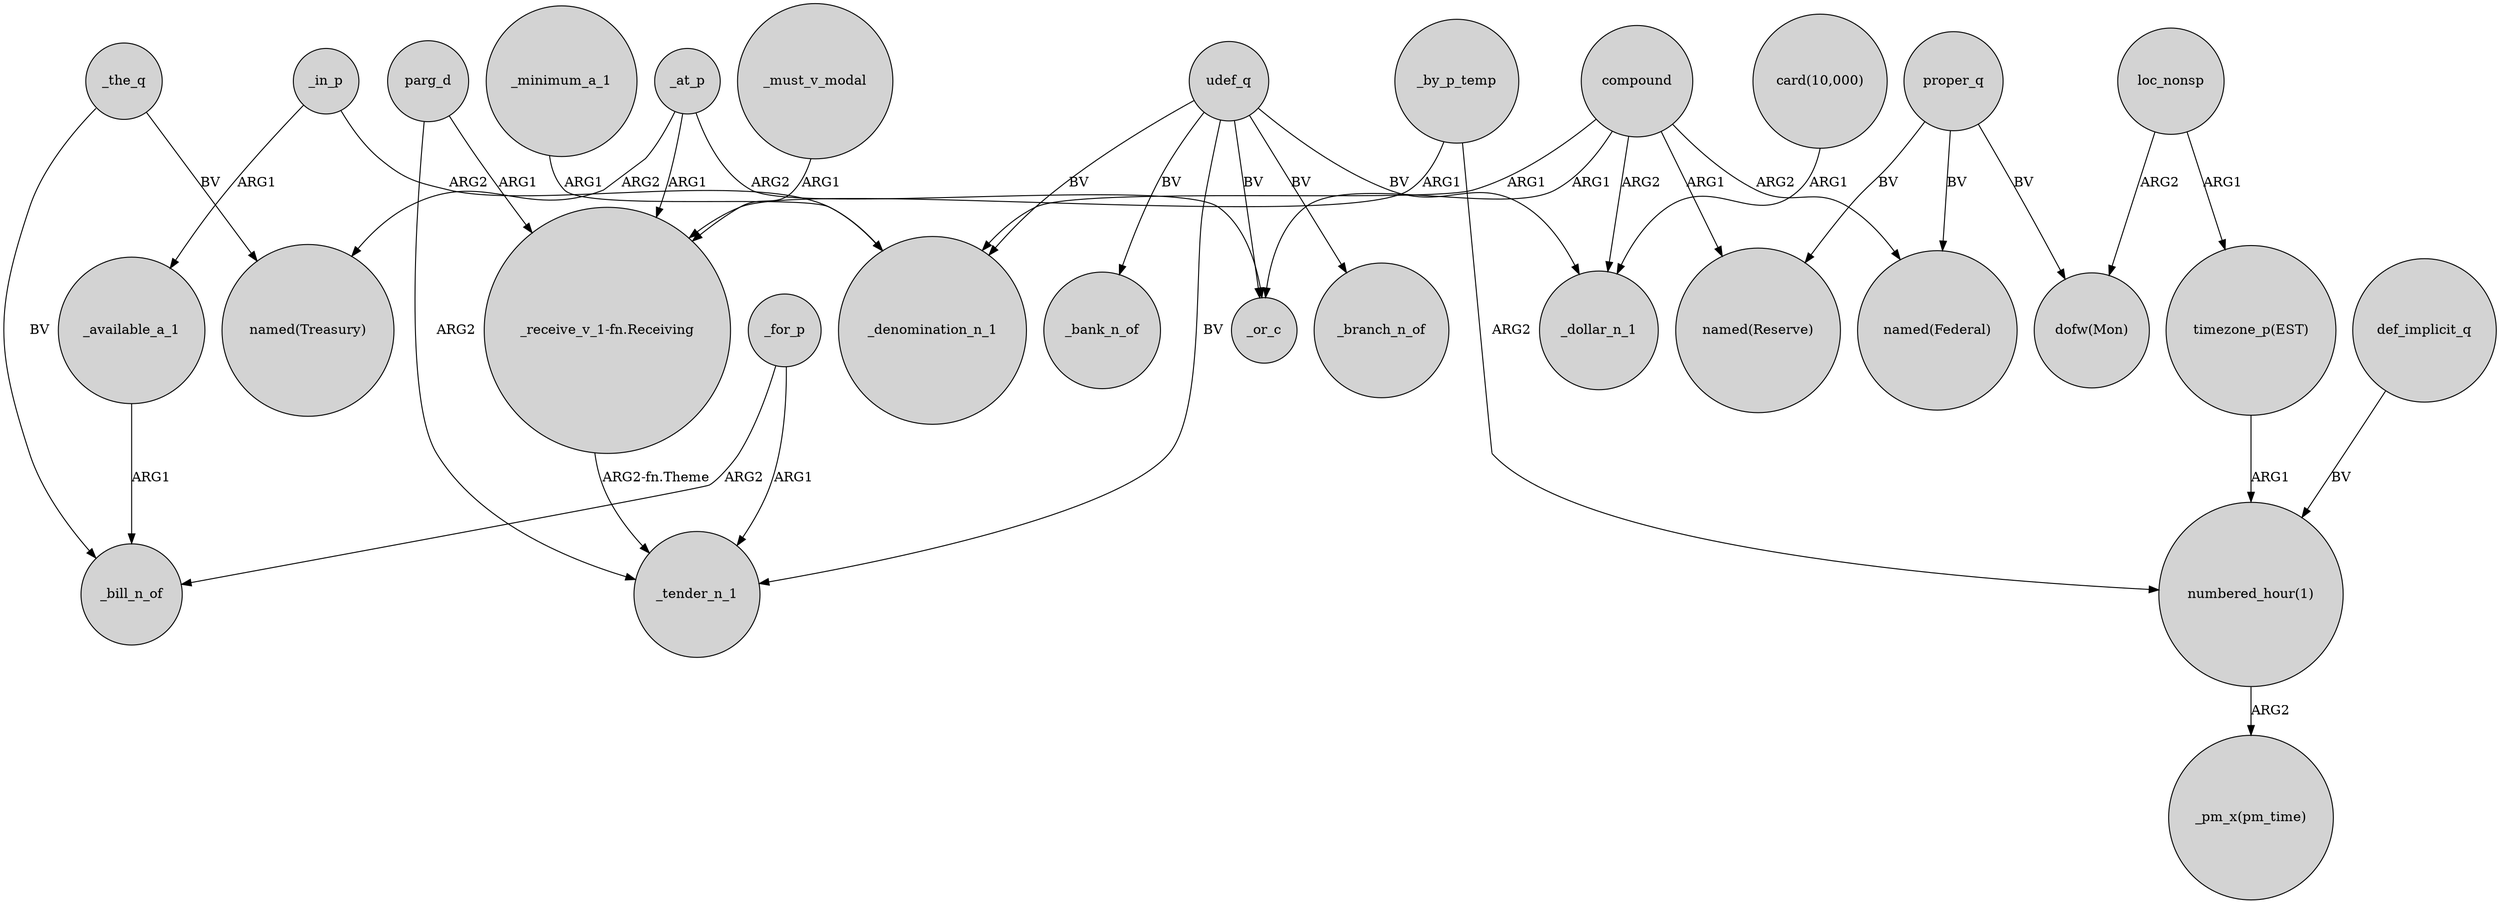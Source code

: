 digraph {
	node [shape=circle style=filled]
	compound -> _denomination_n_1 [label=ARG1]
	compound -> "named(Reserve)" [label=ARG1]
	_the_q -> _bill_n_of [label=BV]
	_for_p -> _tender_n_1 [label=ARG1]
	"numbered_hour(1)" -> "_pm_x(pm_time)" [label=ARG2]
	proper_q -> "named(Reserve)" [label=BV]
	_in_p -> _available_a_1 [label=ARG1]
	udef_q -> _branch_n_of [label=BV]
	_minimum_a_1 -> _denomination_n_1 [label=ARG1]
	_for_p -> _bill_n_of [label=ARG2]
	parg_d -> "_receive_v_1-fn.Receiving" [label=ARG1]
	udef_q -> _tender_n_1 [label=BV]
	_by_p_temp -> "_receive_v_1-fn.Receiving" [label=ARG1]
	_at_p -> "named(Treasury)" [label=ARG2]
	_in_p -> _denomination_n_1 [label=ARG2]
	compound -> _or_c [label=ARG1]
	udef_q -> _or_c [label=BV]
	"card(10,000)" -> _dollar_n_1 [label=ARG1]
	_at_p -> _or_c [label=ARG2]
	_available_a_1 -> _bill_n_of [label=ARG1]
	_at_p -> "_receive_v_1-fn.Receiving" [label=ARG1]
	_must_v_modal -> "_receive_v_1-fn.Receiving" [label=ARG1]
	def_implicit_q -> "numbered_hour(1)" [label=BV]
	_by_p_temp -> "numbered_hour(1)" [label=ARG2]
	proper_q -> "dofw(Mon)" [label=BV]
	"timezone_p(EST)" -> "numbered_hour(1)" [label=ARG1]
	udef_q -> _denomination_n_1 [label=BV]
	proper_q -> "named(Federal)" [label=BV]
	loc_nonsp -> "timezone_p(EST)" [label=ARG1]
	_the_q -> "named(Treasury)" [label=BV]
	loc_nonsp -> "dofw(Mon)" [label=ARG2]
	udef_q -> _bank_n_of [label=BV]
	"_receive_v_1-fn.Receiving" -> _tender_n_1 [label="ARG2-fn.Theme"]
	compound -> _dollar_n_1 [label=ARG2]
	compound -> "named(Federal)" [label=ARG2]
	parg_d -> _tender_n_1 [label=ARG2]
	udef_q -> _dollar_n_1 [label=BV]
}
